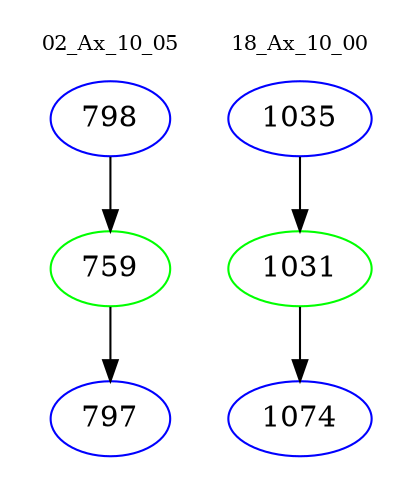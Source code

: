 digraph{
subgraph cluster_0 {
color = white
label = "02_Ax_10_05";
fontsize=10;
T0_798 [label="798", color="blue"]
T0_798 -> T0_759 [color="black"]
T0_759 [label="759", color="green"]
T0_759 -> T0_797 [color="black"]
T0_797 [label="797", color="blue"]
}
subgraph cluster_1 {
color = white
label = "18_Ax_10_00";
fontsize=10;
T1_1035 [label="1035", color="blue"]
T1_1035 -> T1_1031 [color="black"]
T1_1031 [label="1031", color="green"]
T1_1031 -> T1_1074 [color="black"]
T1_1074 [label="1074", color="blue"]
}
}
